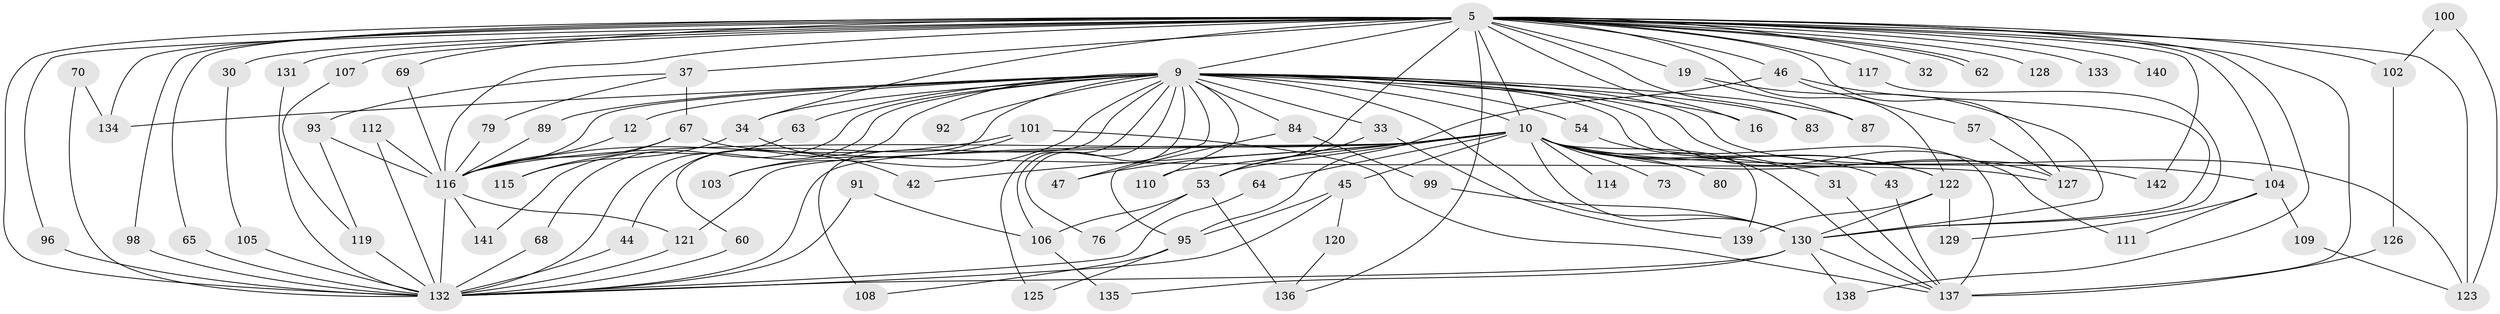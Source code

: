 // original degree distribution, {31: 0.007042253521126761, 24: 0.007042253521126761, 14: 0.007042253521126761, 22: 0.007042253521126761, 41: 0.007042253521126761, 19: 0.007042253521126761, 20: 0.014084507042253521, 25: 0.007042253521126761, 26: 0.007042253521126761, 9: 0.007042253521126761, 2: 0.5563380281690141, 3: 0.16901408450704225, 4: 0.1267605633802817, 7: 0.007042253521126761, 8: 0.014084507042253521, 11: 0.007042253521126761, 5: 0.035211267605633804, 6: 0.007042253521126761}
// Generated by graph-tools (version 1.1) at 2025/49/03/04/25 21:49:52]
// undirected, 85 vertices, 165 edges
graph export_dot {
graph [start="1"]
  node [color=gray90,style=filled];
  5 [super="+4"];
  9 [super="+1"];
  10 [super="+8"];
  12;
  16;
  19;
  30;
  31;
  32;
  33 [super="+24"];
  34;
  37;
  42;
  43;
  44;
  45;
  46 [super="+41"];
  47;
  53 [super="+11"];
  54;
  57;
  60;
  62;
  63;
  64;
  65;
  67;
  68;
  69 [super="+66+21"];
  70;
  73;
  76;
  79;
  80;
  83;
  84;
  87;
  89;
  91;
  92;
  93 [super="+39"];
  95 [super="+86"];
  96;
  98;
  99;
  100;
  101;
  102 [super="+90+82"];
  103;
  104 [super="+59"];
  105;
  106 [super="+35"];
  107;
  108;
  109;
  110 [super="+85"];
  111;
  112;
  114;
  115;
  116 [super="+113+94+78"];
  117;
  119 [super="+52+23"];
  120;
  121 [super="+49"];
  122 [super="+38+61"];
  123 [super="+97"];
  125;
  126;
  127 [super="+14"];
  128;
  129;
  130 [super="+118"];
  131 [super="+40"];
  132 [super="+22+74+7"];
  133;
  134 [super="+124"];
  135;
  136 [super="+17"];
  137 [super="+58+81"];
  138;
  139 [super="+27+88"];
  140;
  141;
  142;
  5 -- 9 [weight=6];
  5 -- 10 [weight=6];
  5 -- 16;
  5 -- 19 [weight=2];
  5 -- 30 [weight=2];
  5 -- 32 [weight=2];
  5 -- 34;
  5 -- 37 [weight=2];
  5 -- 46 [weight=2];
  5 -- 62;
  5 -- 62;
  5 -- 65;
  5 -- 69 [weight=4];
  5 -- 96;
  5 -- 98;
  5 -- 107;
  5 -- 117;
  5 -- 128 [weight=2];
  5 -- 131 [weight=2];
  5 -- 140 [weight=2];
  5 -- 142;
  5 -- 133 [weight=2];
  5 -- 134 [weight=3];
  5 -- 137 [weight=4];
  5 -- 138;
  5 -- 136;
  5 -- 83;
  5 -- 122 [weight=3];
  5 -- 123 [weight=2];
  5 -- 104 [weight=2];
  5 -- 132 [weight=7];
  5 -- 53;
  5 -- 102 [weight=3];
  5 -- 127;
  5 -- 116 [weight=7];
  9 -- 10 [weight=4];
  9 -- 33 [weight=2];
  9 -- 34;
  9 -- 54;
  9 -- 63 [weight=2];
  9 -- 68;
  9 -- 84 [weight=2];
  9 -- 87;
  9 -- 92 [weight=2];
  9 -- 111;
  9 -- 125;
  9 -- 12;
  9 -- 76;
  9 -- 16;
  9 -- 83;
  9 -- 89;
  9 -- 103;
  9 -- 44;
  9 -- 108;
  9 -- 110 [weight=2];
  9 -- 47;
  9 -- 60;
  9 -- 106;
  9 -- 123;
  9 -- 134 [weight=3];
  9 -- 137;
  9 -- 132 [weight=5];
  9 -- 130;
  9 -- 127;
  9 -- 116 [weight=5];
  10 -- 42;
  10 -- 43;
  10 -- 45;
  10 -- 47;
  10 -- 53 [weight=2];
  10 -- 64;
  10 -- 73 [weight=2];
  10 -- 80 [weight=2];
  10 -- 114 [weight=2];
  10 -- 139 [weight=3];
  10 -- 142;
  10 -- 31;
  10 -- 104 [weight=2];
  10 -- 110;
  10 -- 122 [weight=2];
  10 -- 121;
  10 -- 137;
  10 -- 132 [weight=5];
  10 -- 130;
  10 -- 116 [weight=3];
  12 -- 116;
  19 -- 87;
  19 -- 130;
  30 -- 105;
  31 -- 137;
  33 -- 139;
  33 -- 53;
  34 -- 42;
  34 -- 115;
  37 -- 67;
  37 -- 79;
  37 -- 93;
  43 -- 137;
  44 -- 132;
  45 -- 120;
  45 -- 132;
  45 -- 95;
  46 -- 57;
  46 -- 95;
  46 -- 130;
  53 -- 106 [weight=2];
  53 -- 136 [weight=2];
  53 -- 76;
  54 -- 122;
  57 -- 127;
  60 -- 132;
  63 -- 141;
  64 -- 132;
  65 -- 132;
  67 -- 115;
  67 -- 127;
  67 -- 116;
  68 -- 132;
  69 -- 116;
  70 -- 134;
  70 -- 132;
  79 -- 116;
  84 -- 95;
  84 -- 99;
  89 -- 116;
  91 -- 106;
  91 -- 132;
  93 -- 119;
  93 -- 116;
  95 -- 125;
  95 -- 108;
  96 -- 132;
  98 -- 132;
  99 -- 130;
  100 -- 123;
  100 -- 102;
  101 -- 103;
  101 -- 137;
  101 -- 116;
  102 -- 126;
  104 -- 111;
  104 -- 129;
  104 -- 109;
  105 -- 132;
  106 -- 135;
  107 -- 119;
  109 -- 123;
  112 -- 132;
  112 -- 116;
  116 -- 141;
  116 -- 121;
  116 -- 132 [weight=2];
  117 -- 130;
  119 -- 132 [weight=5];
  120 -- 136;
  121 -- 132;
  122 -- 129;
  122 -- 139;
  122 -- 130;
  126 -- 137;
  130 -- 137 [weight=2];
  130 -- 132;
  130 -- 135;
  130 -- 138;
  131 -- 132;
}
